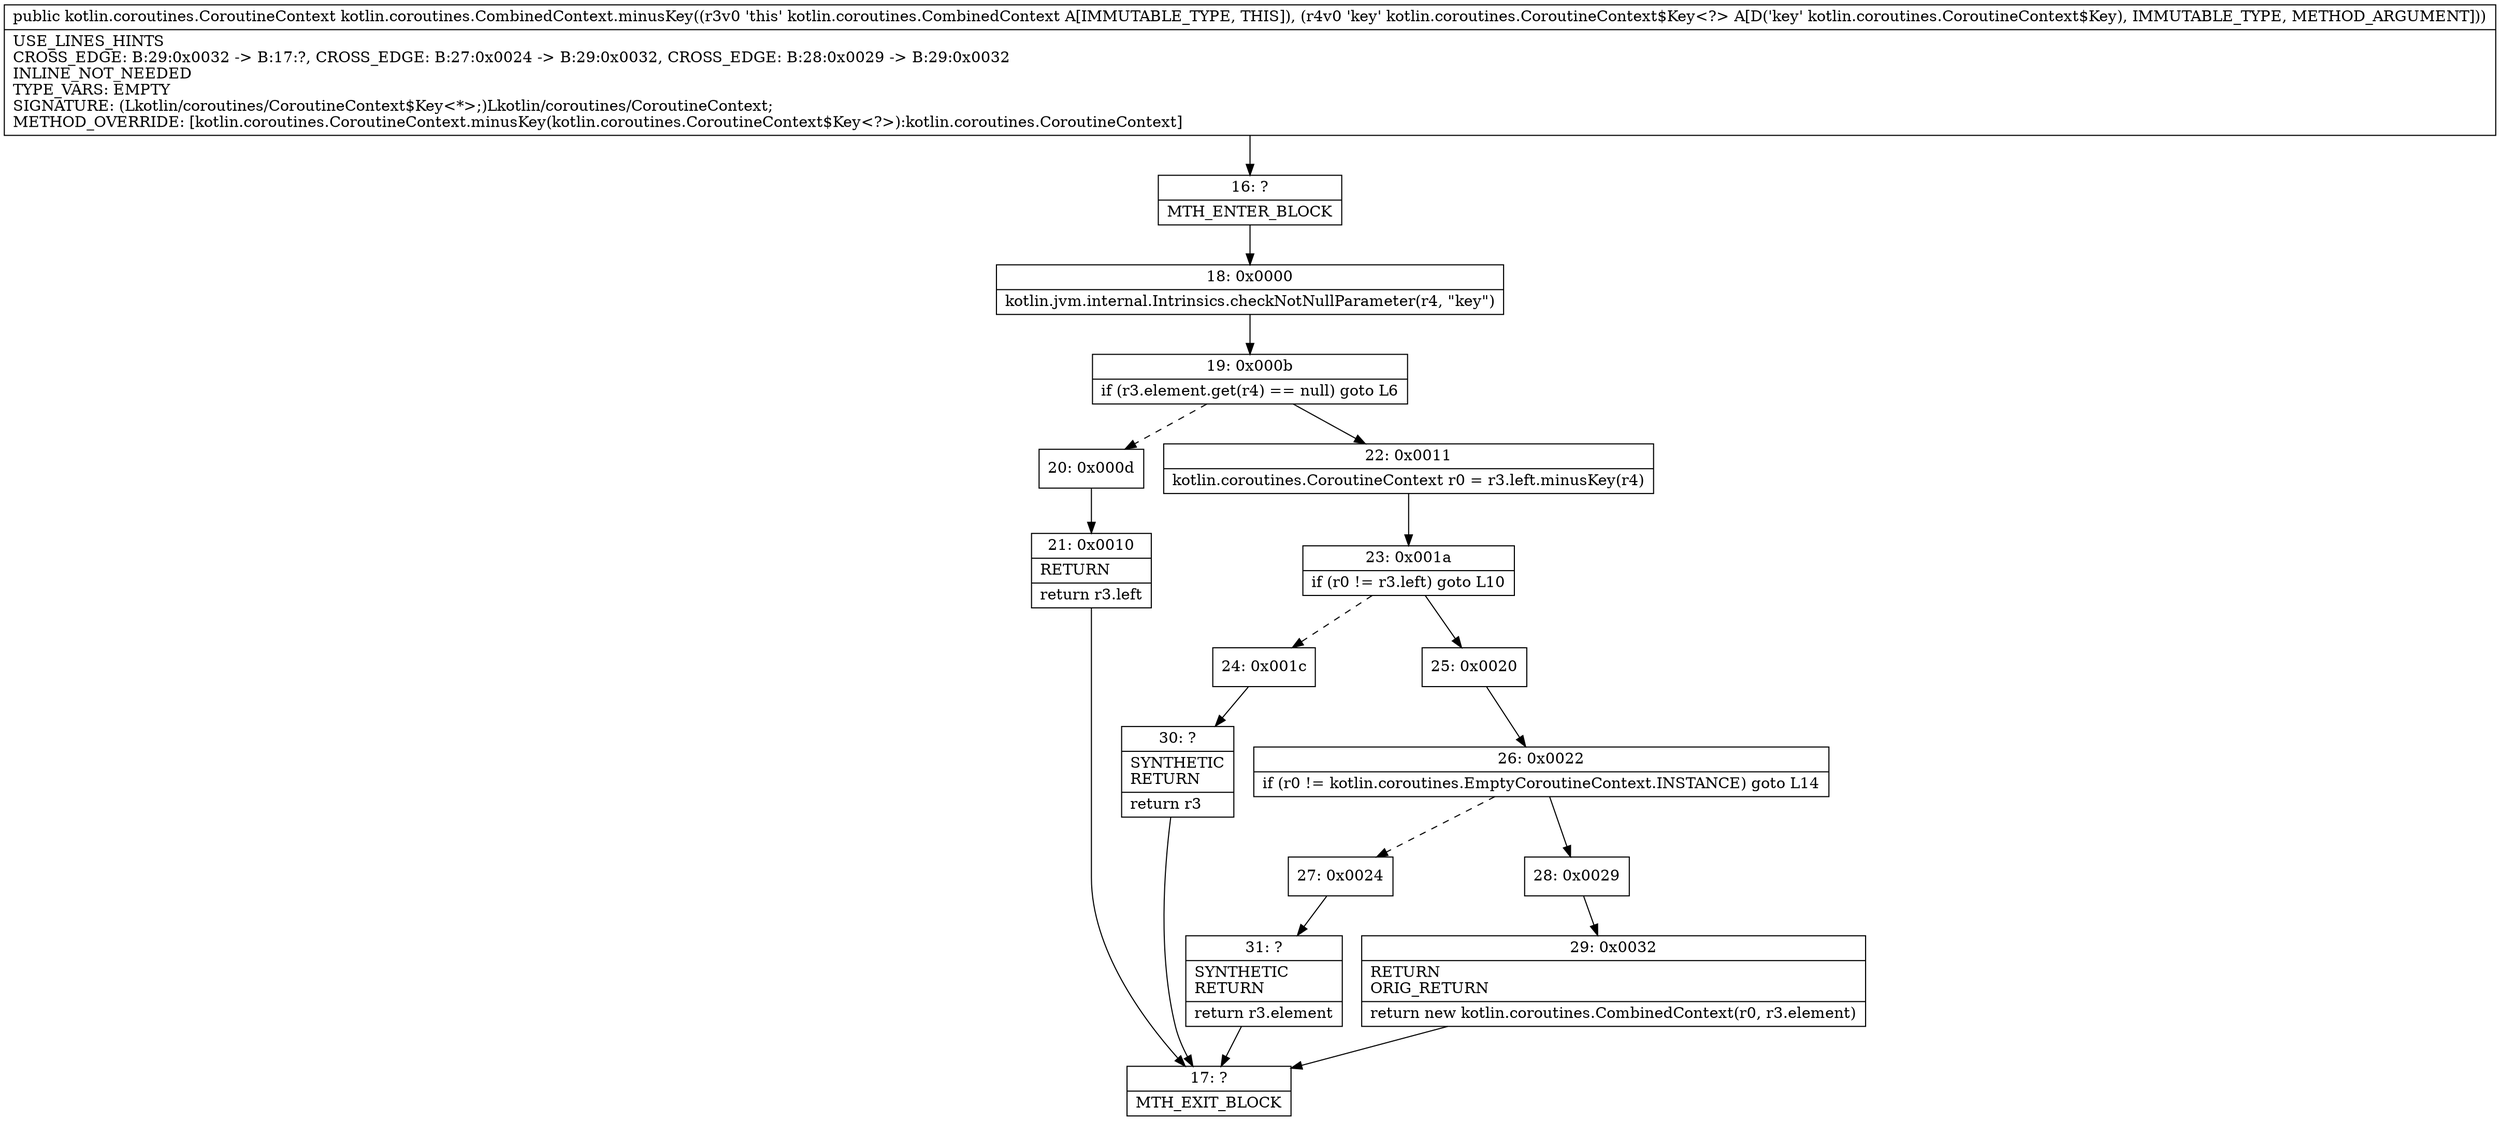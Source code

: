 digraph "CFG forkotlin.coroutines.CombinedContext.minusKey(Lkotlin\/coroutines\/CoroutineContext$Key;)Lkotlin\/coroutines\/CoroutineContext;" {
Node_16 [shape=record,label="{16\:\ ?|MTH_ENTER_BLOCK\l}"];
Node_18 [shape=record,label="{18\:\ 0x0000|kotlin.jvm.internal.Intrinsics.checkNotNullParameter(r4, \"key\")\l}"];
Node_19 [shape=record,label="{19\:\ 0x000b|if (r3.element.get(r4) == null) goto L6\l}"];
Node_20 [shape=record,label="{20\:\ 0x000d}"];
Node_21 [shape=record,label="{21\:\ 0x0010|RETURN\l|return r3.left\l}"];
Node_17 [shape=record,label="{17\:\ ?|MTH_EXIT_BLOCK\l}"];
Node_22 [shape=record,label="{22\:\ 0x0011|kotlin.coroutines.CoroutineContext r0 = r3.left.minusKey(r4)\l}"];
Node_23 [shape=record,label="{23\:\ 0x001a|if (r0 != r3.left) goto L10\l}"];
Node_24 [shape=record,label="{24\:\ 0x001c}"];
Node_30 [shape=record,label="{30\:\ ?|SYNTHETIC\lRETURN\l|return r3\l}"];
Node_25 [shape=record,label="{25\:\ 0x0020}"];
Node_26 [shape=record,label="{26\:\ 0x0022|if (r0 != kotlin.coroutines.EmptyCoroutineContext.INSTANCE) goto L14\l}"];
Node_27 [shape=record,label="{27\:\ 0x0024}"];
Node_31 [shape=record,label="{31\:\ ?|SYNTHETIC\lRETURN\l|return r3.element\l}"];
Node_28 [shape=record,label="{28\:\ 0x0029}"];
Node_29 [shape=record,label="{29\:\ 0x0032|RETURN\lORIG_RETURN\l|return new kotlin.coroutines.CombinedContext(r0, r3.element)\l}"];
MethodNode[shape=record,label="{public kotlin.coroutines.CoroutineContext kotlin.coroutines.CombinedContext.minusKey((r3v0 'this' kotlin.coroutines.CombinedContext A[IMMUTABLE_TYPE, THIS]), (r4v0 'key' kotlin.coroutines.CoroutineContext$Key\<?\> A[D('key' kotlin.coroutines.CoroutineContext$Key), IMMUTABLE_TYPE, METHOD_ARGUMENT]))  | USE_LINES_HINTS\lCROSS_EDGE: B:29:0x0032 \-\> B:17:?, CROSS_EDGE: B:27:0x0024 \-\> B:29:0x0032, CROSS_EDGE: B:28:0x0029 \-\> B:29:0x0032\lINLINE_NOT_NEEDED\lTYPE_VARS: EMPTY\lSIGNATURE: (Lkotlin\/coroutines\/CoroutineContext$Key\<*\>;)Lkotlin\/coroutines\/CoroutineContext;\lMETHOD_OVERRIDE: [kotlin.coroutines.CoroutineContext.minusKey(kotlin.coroutines.CoroutineContext$Key\<?\>):kotlin.coroutines.CoroutineContext]\l}"];
MethodNode -> Node_16;Node_16 -> Node_18;
Node_18 -> Node_19;
Node_19 -> Node_20[style=dashed];
Node_19 -> Node_22;
Node_20 -> Node_21;
Node_21 -> Node_17;
Node_22 -> Node_23;
Node_23 -> Node_24[style=dashed];
Node_23 -> Node_25;
Node_24 -> Node_30;
Node_30 -> Node_17;
Node_25 -> Node_26;
Node_26 -> Node_27[style=dashed];
Node_26 -> Node_28;
Node_27 -> Node_31;
Node_31 -> Node_17;
Node_28 -> Node_29;
Node_29 -> Node_17;
}

